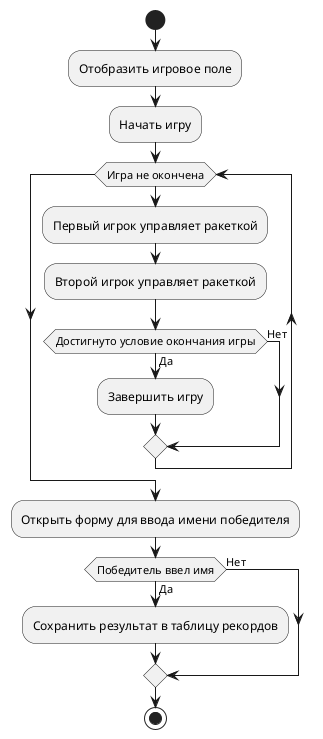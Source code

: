@startuml
start

:Отобразить игровое поле;


:Начать игру;

while (Игра не окончена)
  :Первый игрок управляет ракеткой;
  :Второй игрок управляет ракеткой;
  if (Достигнуто условие окончания игры) then (Да)
    :Завершить игру;
  else (Нет)
  endif
endwhile

:Открыть форму для ввода имени победителя;
if (Победитель ввел имя) then (Да)
  :Сохранить результат в таблицу рекордов;
else (Нет)
endif

stop
@enduml
